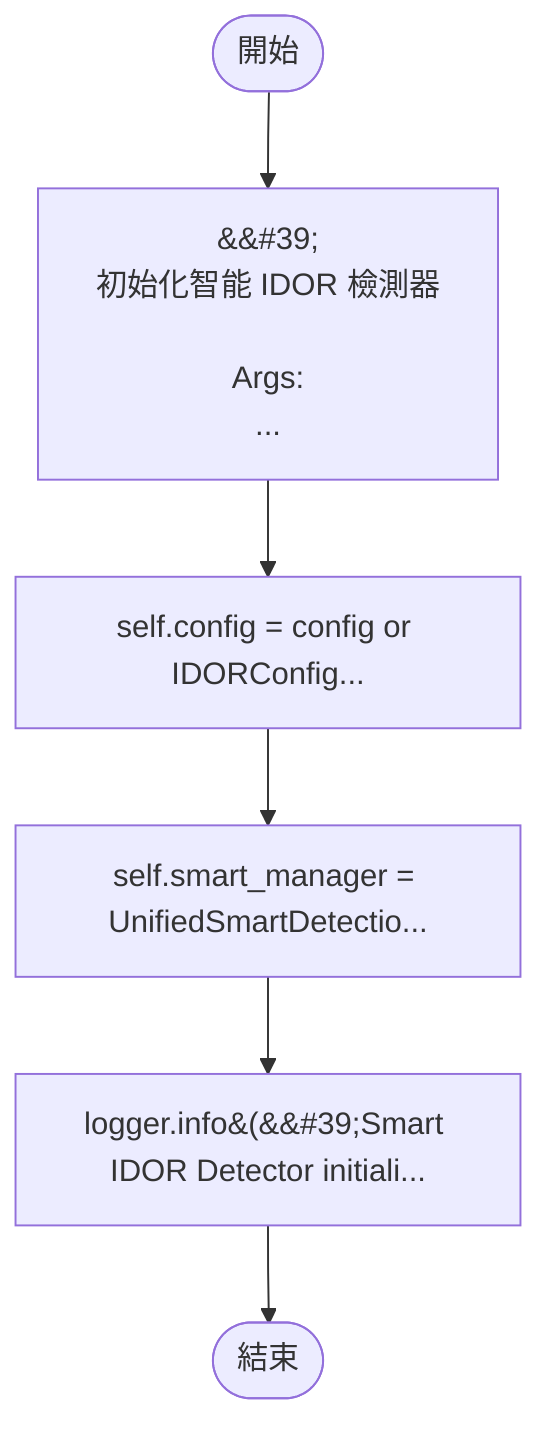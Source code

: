 flowchart TB
    n1([開始])
    n2([結束])
    n3[&amp;&#35;39;\n        初始化智能 IDOR 檢測器\n\n        Args:\n ...]
    n4[self.config = config or IDORConfig...]
    n5[self.smart_manager = UnifiedSmartDetectio...]
    n6[logger.info&#40;&amp;&#35;39;Smart IDOR Detector initiali...]
    n1 --> n3
    n3 --> n4
    n4 --> n5
    n5 --> n6
    n6 --> n2